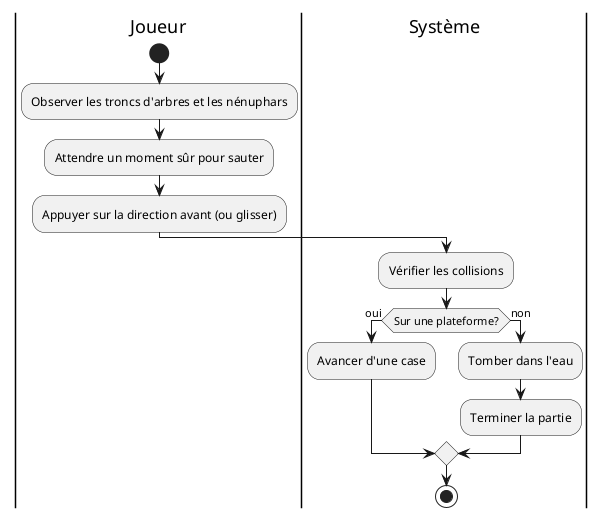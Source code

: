 @startuml passRiviereUC
|Joueur|
start
:Observer les troncs d'arbres et les nénuphars;
:Attendre un moment sûr pour sauter;
:Appuyer sur la direction avant (ou glisser);

|Système|
:Vérifier les collisions;
if (Sur une plateforme?) then (oui)
    :Avancer d'une case;
else (non)
    :Tomber dans l'eau;
    :Terminer la partie;
endif
stop
@enduml
